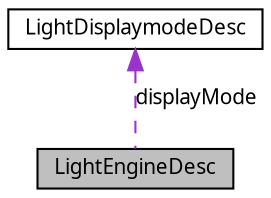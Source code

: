 digraph G
{
  edge [fontname="FreeSans.ttf",fontsize=10,labelfontname="FreeSans.ttf",labelfontsize=10];
  node [fontname="FreeSans.ttf",fontsize=10,shape=record];
  Node1 [label="LightEngineDesc",height=0.2,width=0.4,color="black", fillcolor="grey75", style="filled" fontcolor="black"];
  Node2 -> Node1 [dir=back,color="darkorchid3",fontsize=10,style="dashed",label="displayMode",fontname="FreeSans.ttf"];
  Node2 [label="LightDisplaymodeDesc",height=0.2,width=0.4,color="black", fillcolor="white", style="filled",URL="$class_light_displaymode_desc.html"];
}
